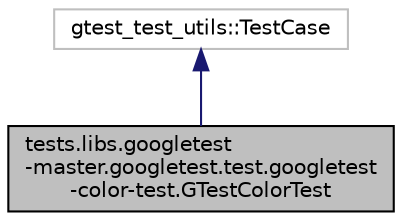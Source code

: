 digraph "tests.libs.googletest-master.googletest.test.googletest-color-test.GTestColorTest"
{
  edge [fontname="Helvetica",fontsize="10",labelfontname="Helvetica",labelfontsize="10"];
  node [fontname="Helvetica",fontsize="10",shape=record];
  Node2 [label="tests.libs.googletest\l-master.googletest.test.googletest\l-color-test.GTestColorTest",height=0.2,width=0.4,color="black", fillcolor="grey75", style="filled", fontcolor="black"];
  Node3 -> Node2 [dir="back",color="midnightblue",fontsize="10",style="solid"];
  Node3 [label="gtest_test_utils::TestCase",height=0.2,width=0.4,color="grey75", fillcolor="white", style="filled"];
}
